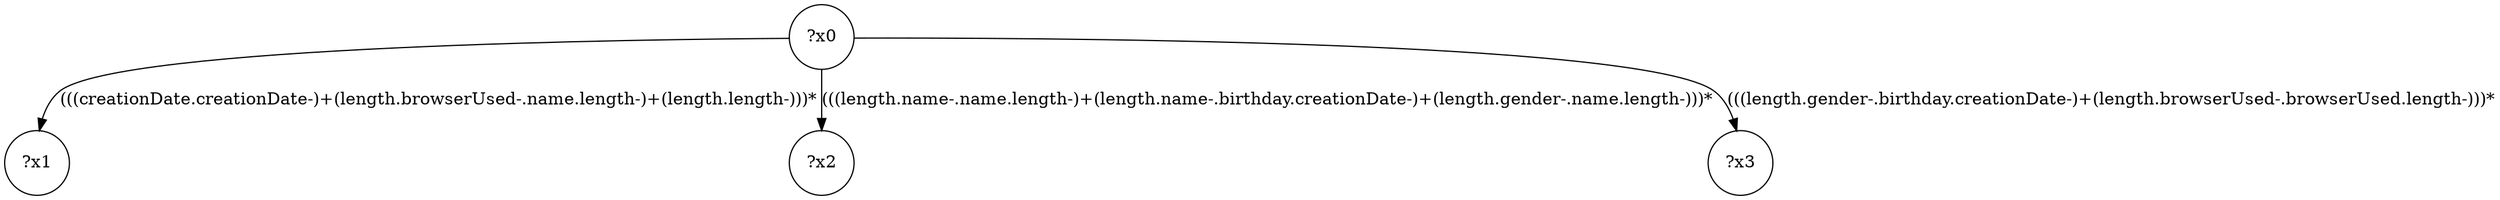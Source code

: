 digraph g {
	x0 [shape=circle, label="?x0"];
	x1 [shape=circle, label="?x1"];
	x0 -> x1 [label="(((creationDate.creationDate-)+(length.browserUsed-.name.length-)+(length.length-)))*"];
	x2 [shape=circle, label="?x2"];
	x0 -> x2 [label="(((length.name-.name.length-)+(length.name-.birthday.creationDate-)+(length.gender-.name.length-)))*"];
	x3 [shape=circle, label="?x3"];
	x0 -> x3 [label="(((length.gender-.birthday.creationDate-)+(length.browserUsed-.browserUsed.length-)))*"];
}
